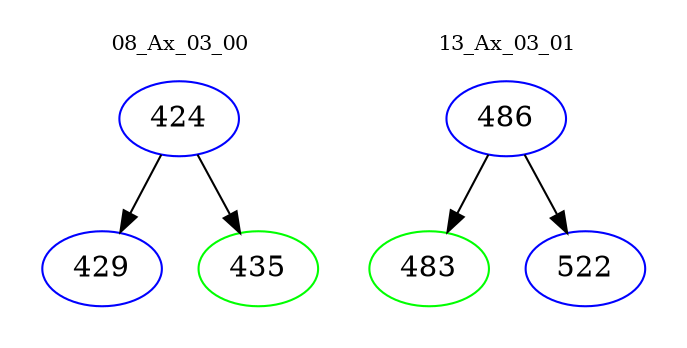 digraph{
subgraph cluster_0 {
color = white
label = "08_Ax_03_00";
fontsize=10;
T0_424 [label="424", color="blue"]
T0_424 -> T0_429 [color="black"]
T0_429 [label="429", color="blue"]
T0_424 -> T0_435 [color="black"]
T0_435 [label="435", color="green"]
}
subgraph cluster_1 {
color = white
label = "13_Ax_03_01";
fontsize=10;
T1_486 [label="486", color="blue"]
T1_486 -> T1_483 [color="black"]
T1_483 [label="483", color="green"]
T1_486 -> T1_522 [color="black"]
T1_522 [label="522", color="blue"]
}
}
